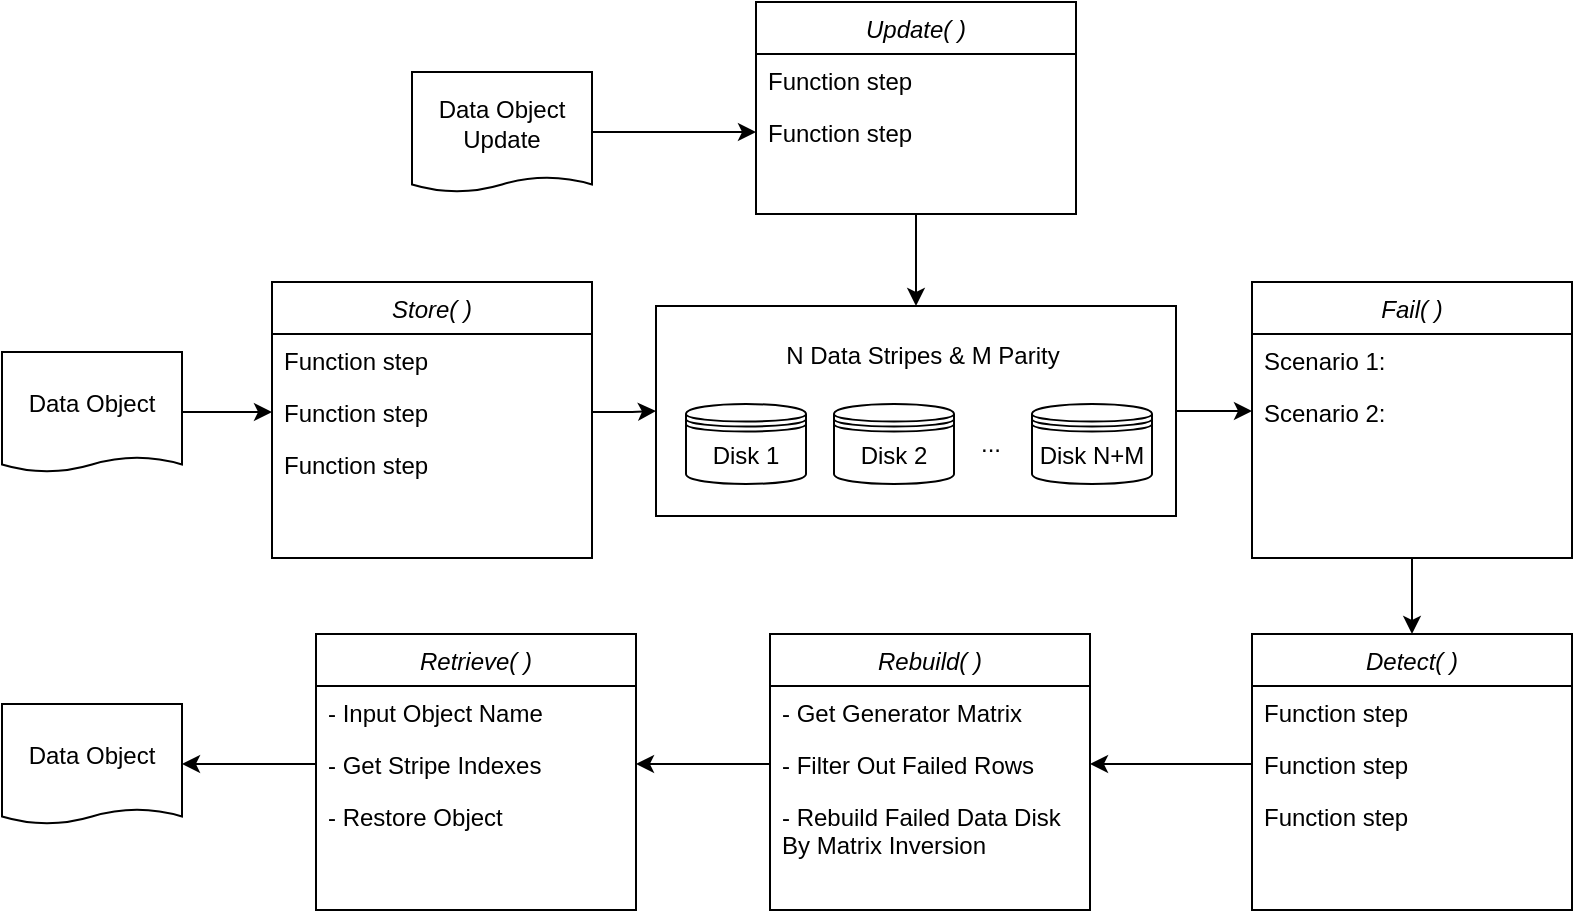 <mxfile version="20.5.3" type="device"><diagram id="C5RBs43oDa-KdzZeNtuy" name="Page-1"><mxGraphModel dx="2115" dy="504" grid="1" gridSize="10" guides="1" tooltips="1" connect="1" arrows="1" fold="1" page="1" pageScale="1" pageWidth="1169" pageHeight="827" math="0" shadow="0"><root><mxCell id="WIyWlLk6GJQsqaUBKTNV-0"/><mxCell id="WIyWlLk6GJQsqaUBKTNV-1" parent="WIyWlLk6GJQsqaUBKTNV-0"/><mxCell id="-LyPutmmNa8LP4e_rsO3-34" style="edgeStyle=orthogonalEdgeStyle;rounded=0;orthogonalLoop=1;jettySize=auto;html=1;exitX=1;exitY=0.5;exitDx=0;exitDy=0;entryX=0;entryY=0.5;entryDx=0;entryDy=0;" parent="WIyWlLk6GJQsqaUBKTNV-1" source="-LyPutmmNa8LP4e_rsO3-9" target="-LyPutmmNa8LP4e_rsO3-26" edge="1"><mxGeometry relative="1" as="geometry"/></mxCell><mxCell id="-LyPutmmNa8LP4e_rsO3-9" value="" style="rounded=0;whiteSpace=wrap;html=1;" parent="WIyWlLk6GJQsqaUBKTNV-1" vertex="1"><mxGeometry x="-673" y="242" width="260" height="105" as="geometry"/></mxCell><mxCell id="-LyPutmmNa8LP4e_rsO3-0" value="Disk 1" style="shape=datastore;whiteSpace=wrap;html=1;rounded=0;" parent="WIyWlLk6GJQsqaUBKTNV-1" vertex="1"><mxGeometry x="-658" y="291" width="60" height="40" as="geometry"/></mxCell><mxCell id="-LyPutmmNa8LP4e_rsO3-1" value="Store( )" style="swimlane;fontStyle=2;align=center;verticalAlign=top;childLayout=stackLayout;horizontal=1;startSize=26;horizontalStack=0;resizeParent=1;resizeLast=0;collapsible=1;marginBottom=0;rounded=0;shadow=0;strokeWidth=1;" parent="WIyWlLk6GJQsqaUBKTNV-1" vertex="1"><mxGeometry x="-865" y="230" width="160" height="138" as="geometry"><mxRectangle x="230" y="140" width="160" height="26" as="alternateBounds"/></mxGeometry></mxCell><mxCell id="-LyPutmmNa8LP4e_rsO3-2" value="Function step" style="text;align=left;verticalAlign=top;spacingLeft=4;spacingRight=4;overflow=hidden;rotatable=0;points=[[0,0.5],[1,0.5]];portConstraint=eastwest;rounded=0;" parent="-LyPutmmNa8LP4e_rsO3-1" vertex="1"><mxGeometry y="26" width="160" height="26" as="geometry"/></mxCell><mxCell id="-LyPutmmNa8LP4e_rsO3-3" value="Function step" style="text;align=left;verticalAlign=top;spacingLeft=4;spacingRight=4;overflow=hidden;rotatable=0;points=[[0,0.5],[1,0.5]];portConstraint=eastwest;rounded=0;shadow=0;html=0;" parent="-LyPutmmNa8LP4e_rsO3-1" vertex="1"><mxGeometry y="52" width="160" height="26" as="geometry"/></mxCell><mxCell id="-LyPutmmNa8LP4e_rsO3-4" value="Function step" style="text;align=left;verticalAlign=top;spacingLeft=4;spacingRight=4;overflow=hidden;rotatable=0;points=[[0,0.5],[1,0.5]];portConstraint=eastwest;rounded=0;shadow=0;html=0;" parent="-LyPutmmNa8LP4e_rsO3-1" vertex="1"><mxGeometry y="78" width="160" height="26" as="geometry"/></mxCell><mxCell id="-LyPutmmNa8LP4e_rsO3-16" style="edgeStyle=orthogonalEdgeStyle;rounded=0;orthogonalLoop=1;jettySize=auto;html=1;exitX=1;exitY=0.5;exitDx=0;exitDy=0;entryX=0;entryY=0.5;entryDx=0;entryDy=0;" parent="WIyWlLk6GJQsqaUBKTNV-1" source="-LyPutmmNa8LP4e_rsO3-12" target="-LyPutmmNa8LP4e_rsO3-3" edge="1"><mxGeometry relative="1" as="geometry"/></mxCell><mxCell id="-LyPutmmNa8LP4e_rsO3-12" value="Data Object" style="shape=document;whiteSpace=wrap;html=1;boundedLbl=1;size=0.125;" parent="WIyWlLk6GJQsqaUBKTNV-1" vertex="1"><mxGeometry x="-1000" y="265" width="90" height="60" as="geometry"/></mxCell><mxCell id="-LyPutmmNa8LP4e_rsO3-17" value="Disk 2" style="shape=datastore;whiteSpace=wrap;html=1;rounded=0;" parent="WIyWlLk6GJQsqaUBKTNV-1" vertex="1"><mxGeometry x="-584" y="291" width="60" height="40" as="geometry"/></mxCell><mxCell id="-LyPutmmNa8LP4e_rsO3-18" value="Disk N+M" style="shape=datastore;whiteSpace=wrap;html=1;rounded=0;" parent="WIyWlLk6GJQsqaUBKTNV-1" vertex="1"><mxGeometry x="-485" y="291" width="60" height="40" as="geometry"/></mxCell><mxCell id="-LyPutmmNa8LP4e_rsO3-21" value="..." style="text;html=1;resizable=0;autosize=1;align=center;verticalAlign=middle;points=[];fillColor=none;strokeColor=none;rounded=0;" parent="WIyWlLk6GJQsqaUBKTNV-1" vertex="1"><mxGeometry x="-521" y="296" width="30" height="30" as="geometry"/></mxCell><mxCell id="-LyPutmmNa8LP4e_rsO3-22" value="N Data Stripes&amp;nbsp;&amp;amp; M Parity" style="text;html=1;resizable=0;autosize=1;align=center;verticalAlign=middle;points=[];fillColor=none;strokeColor=none;rounded=0;" parent="WIyWlLk6GJQsqaUBKTNV-1" vertex="1"><mxGeometry x="-620" y="252" width="160" height="30" as="geometry"/></mxCell><mxCell id="-LyPutmmNa8LP4e_rsO3-23" style="edgeStyle=orthogonalEdgeStyle;rounded=0;orthogonalLoop=1;jettySize=auto;html=1;exitX=1;exitY=0.5;exitDx=0;exitDy=0;" parent="WIyWlLk6GJQsqaUBKTNV-1" source="-LyPutmmNa8LP4e_rsO3-3" target="-LyPutmmNa8LP4e_rsO3-9" edge="1"><mxGeometry relative="1" as="geometry"/></mxCell><mxCell id="-LyPutmmNa8LP4e_rsO3-24" value="Fail( )" style="swimlane;fontStyle=2;align=center;verticalAlign=top;childLayout=stackLayout;horizontal=1;startSize=26;horizontalStack=0;resizeParent=1;resizeLast=0;collapsible=1;marginBottom=0;rounded=0;shadow=0;strokeWidth=1;" parent="WIyWlLk6GJQsqaUBKTNV-1" vertex="1"><mxGeometry x="-375" y="230" width="160" height="138" as="geometry"><mxRectangle x="230" y="140" width="160" height="26" as="alternateBounds"/></mxGeometry></mxCell><mxCell id="-LyPutmmNa8LP4e_rsO3-25" value="Scenario 1: " style="text;align=left;verticalAlign=top;spacingLeft=4;spacingRight=4;overflow=hidden;rotatable=0;points=[[0,0.5],[1,0.5]];portConstraint=eastwest;rounded=0;" parent="-LyPutmmNa8LP4e_rsO3-24" vertex="1"><mxGeometry y="26" width="160" height="26" as="geometry"/></mxCell><mxCell id="-LyPutmmNa8LP4e_rsO3-26" value="Scenario 2:" style="text;align=left;verticalAlign=top;spacingLeft=4;spacingRight=4;overflow=hidden;rotatable=0;points=[[0,0.5],[1,0.5]];portConstraint=eastwest;rounded=0;shadow=0;html=0;" parent="-LyPutmmNa8LP4e_rsO3-24" vertex="1"><mxGeometry y="52" width="160" height="26" as="geometry"/></mxCell><mxCell id="-LyPutmmNa8LP4e_rsO3-28" value="Rebuild( )" style="swimlane;fontStyle=2;align=center;verticalAlign=top;childLayout=stackLayout;horizontal=1;startSize=26;horizontalStack=0;resizeParent=1;resizeLast=0;collapsible=1;marginBottom=0;rounded=0;shadow=0;strokeWidth=1;" parent="WIyWlLk6GJQsqaUBKTNV-1" vertex="1"><mxGeometry x="-616" y="406" width="160" height="138" as="geometry"><mxRectangle x="230" y="140" width="160" height="26" as="alternateBounds"/></mxGeometry></mxCell><mxCell id="-LyPutmmNa8LP4e_rsO3-29" value="- Get Generator Matrix " style="text;align=left;verticalAlign=top;spacingLeft=4;spacingRight=4;overflow=hidden;rotatable=0;points=[[0,0.5],[1,0.5]];portConstraint=eastwest;rounded=0;" parent="-LyPutmmNa8LP4e_rsO3-28" vertex="1"><mxGeometry y="26" width="160" height="26" as="geometry"/></mxCell><mxCell id="-LyPutmmNa8LP4e_rsO3-30" value="- Filter Out Failed Rows" style="text;align=left;verticalAlign=top;spacingLeft=4;spacingRight=4;overflow=hidden;rotatable=0;points=[[0,0.5],[1,0.5]];portConstraint=eastwest;rounded=0;shadow=0;html=0;" parent="-LyPutmmNa8LP4e_rsO3-28" vertex="1"><mxGeometry y="52" width="160" height="26" as="geometry"/></mxCell><mxCell id="-LyPutmmNa8LP4e_rsO3-31" value="- Rebuild Failed Data Disk By Matrix Inversion" style="text;align=left;verticalAlign=top;spacingLeft=4;spacingRight=4;overflow=hidden;rotatable=0;points=[[0,0.5],[1,0.5]];portConstraint=eastwest;rounded=0;shadow=0;whiteSpace=wrap;" parent="-LyPutmmNa8LP4e_rsO3-28" vertex="1"><mxGeometry y="78" width="160" height="42" as="geometry"/></mxCell><mxCell id="-LyPutmmNa8LP4e_rsO3-35" value="Detect( )" style="swimlane;fontStyle=2;align=center;verticalAlign=top;childLayout=stackLayout;horizontal=1;startSize=26;horizontalStack=0;resizeParent=1;resizeLast=0;collapsible=1;marginBottom=0;rounded=0;shadow=0;strokeWidth=1;" parent="WIyWlLk6GJQsqaUBKTNV-1" vertex="1"><mxGeometry x="-375" y="406" width="160" height="138" as="geometry"><mxRectangle x="230" y="140" width="160" height="26" as="alternateBounds"/></mxGeometry></mxCell><mxCell id="-LyPutmmNa8LP4e_rsO3-36" value="Function step" style="text;align=left;verticalAlign=top;spacingLeft=4;spacingRight=4;overflow=hidden;rotatable=0;points=[[0,0.5],[1,0.5]];portConstraint=eastwest;rounded=0;" parent="-LyPutmmNa8LP4e_rsO3-35" vertex="1"><mxGeometry y="26" width="160" height="26" as="geometry"/></mxCell><mxCell id="-LyPutmmNa8LP4e_rsO3-37" value="Function step" style="text;align=left;verticalAlign=top;spacingLeft=4;spacingRight=4;overflow=hidden;rotatable=0;points=[[0,0.5],[1,0.5]];portConstraint=eastwest;rounded=0;shadow=0;html=0;" parent="-LyPutmmNa8LP4e_rsO3-35" vertex="1"><mxGeometry y="52" width="160" height="26" as="geometry"/></mxCell><mxCell id="-LyPutmmNa8LP4e_rsO3-38" value="Function step" style="text;align=left;verticalAlign=top;spacingLeft=4;spacingRight=4;overflow=hidden;rotatable=0;points=[[0,0.5],[1,0.5]];portConstraint=eastwest;rounded=0;shadow=0;html=0;" parent="-LyPutmmNa8LP4e_rsO3-35" vertex="1"><mxGeometry y="78" width="160" height="26" as="geometry"/></mxCell><mxCell id="-LyPutmmNa8LP4e_rsO3-41" style="edgeStyle=orthogonalEdgeStyle;rounded=0;orthogonalLoop=1;jettySize=auto;html=1;exitX=0.5;exitY=1;exitDx=0;exitDy=0;entryX=0.5;entryY=0;entryDx=0;entryDy=0;" parent="WIyWlLk6GJQsqaUBKTNV-1" source="-LyPutmmNa8LP4e_rsO3-24" target="-LyPutmmNa8LP4e_rsO3-35" edge="1"><mxGeometry relative="1" as="geometry"><mxPoint x="-403" y="304.5" as="sourcePoint"/><mxPoint x="-365" y="305" as="targetPoint"/></mxGeometry></mxCell><mxCell id="-LyPutmmNa8LP4e_rsO3-42" style="edgeStyle=orthogonalEdgeStyle;rounded=0;orthogonalLoop=1;jettySize=auto;html=1;exitX=0;exitY=0.5;exitDx=0;exitDy=0;entryX=1;entryY=0.5;entryDx=0;entryDy=0;" parent="WIyWlLk6GJQsqaUBKTNV-1" source="-LyPutmmNa8LP4e_rsO3-37" target="-LyPutmmNa8LP4e_rsO3-30" edge="1"><mxGeometry relative="1" as="geometry"><mxPoint x="-403" y="290.5" as="sourcePoint"/><mxPoint x="-365" y="291" as="targetPoint"/></mxGeometry></mxCell><mxCell id="-LyPutmmNa8LP4e_rsO3-43" value="Retrieve( )" style="swimlane;fontStyle=2;align=center;verticalAlign=top;childLayout=stackLayout;horizontal=1;startSize=26;horizontalStack=0;resizeParent=1;resizeLast=0;collapsible=1;marginBottom=0;rounded=0;shadow=0;strokeWidth=1;" parent="WIyWlLk6GJQsqaUBKTNV-1" vertex="1"><mxGeometry x="-843" y="406" width="160" height="138" as="geometry"><mxRectangle x="230" y="140" width="160" height="26" as="alternateBounds"/></mxGeometry></mxCell><mxCell id="-LyPutmmNa8LP4e_rsO3-44" value="- Input Object Name" style="text;align=left;verticalAlign=top;spacingLeft=4;spacingRight=4;overflow=hidden;rotatable=0;points=[[0,0.5],[1,0.5]];portConstraint=eastwest;rounded=0;" parent="-LyPutmmNa8LP4e_rsO3-43" vertex="1"><mxGeometry y="26" width="160" height="26" as="geometry"/></mxCell><mxCell id="-LyPutmmNa8LP4e_rsO3-45" value="- Get Stripe Indexes" style="text;align=left;verticalAlign=top;spacingLeft=4;spacingRight=4;overflow=hidden;rotatable=0;points=[[0,0.5],[1,0.5]];portConstraint=eastwest;rounded=0;shadow=0;html=0;" parent="-LyPutmmNa8LP4e_rsO3-43" vertex="1"><mxGeometry y="52" width="160" height="26" as="geometry"/></mxCell><mxCell id="-LyPutmmNa8LP4e_rsO3-46" value="- Restore Object" style="text;align=left;verticalAlign=top;spacingLeft=4;spacingRight=4;overflow=hidden;rotatable=0;points=[[0,0.5],[1,0.5]];portConstraint=eastwest;rounded=0;shadow=0;html=0;" parent="-LyPutmmNa8LP4e_rsO3-43" vertex="1"><mxGeometry y="78" width="160" height="26" as="geometry"/></mxCell><mxCell id="-LyPutmmNa8LP4e_rsO3-49" style="edgeStyle=orthogonalEdgeStyle;rounded=0;orthogonalLoop=1;jettySize=auto;html=1;exitX=0;exitY=0.5;exitDx=0;exitDy=0;entryX=1;entryY=0.5;entryDx=0;entryDy=0;" parent="WIyWlLk6GJQsqaUBKTNV-1" source="-LyPutmmNa8LP4e_rsO3-30" target="-LyPutmmNa8LP4e_rsO3-45" edge="1"><mxGeometry relative="1" as="geometry"><mxPoint x="-365" y="481" as="sourcePoint"/><mxPoint x="-414" y="481" as="targetPoint"/></mxGeometry></mxCell><mxCell id="-LyPutmmNa8LP4e_rsO3-50" value="Data Object" style="shape=document;whiteSpace=wrap;html=1;boundedLbl=1;size=0.125;" parent="WIyWlLk6GJQsqaUBKTNV-1" vertex="1"><mxGeometry x="-1000" y="441" width="90" height="60" as="geometry"/></mxCell><mxCell id="-LyPutmmNa8LP4e_rsO3-51" style="edgeStyle=orthogonalEdgeStyle;rounded=0;orthogonalLoop=1;jettySize=auto;html=1;exitX=0;exitY=0.5;exitDx=0;exitDy=0;entryX=1;entryY=0.5;entryDx=0;entryDy=0;" parent="WIyWlLk6GJQsqaUBKTNV-1" source="-LyPutmmNa8LP4e_rsO3-45" target="-LyPutmmNa8LP4e_rsO3-50" edge="1"><mxGeometry relative="1" as="geometry"><mxPoint x="-900" y="291" as="sourcePoint"/><mxPoint x="-855" y="291" as="targetPoint"/></mxGeometry></mxCell><mxCell id="G-Y1WmibotUhrBUk2AjM-0" value="Data Object Update" style="shape=document;whiteSpace=wrap;html=1;boundedLbl=1;size=0.125;" parent="WIyWlLk6GJQsqaUBKTNV-1" vertex="1"><mxGeometry x="-795" y="125" width="90" height="60" as="geometry"/></mxCell><mxCell id="G-Y1WmibotUhrBUk2AjM-1" value="Update( )" style="swimlane;fontStyle=2;align=center;verticalAlign=top;childLayout=stackLayout;horizontal=1;startSize=26;horizontalStack=0;resizeParent=1;resizeLast=0;collapsible=1;marginBottom=0;rounded=0;shadow=0;strokeWidth=1;" parent="WIyWlLk6GJQsqaUBKTNV-1" vertex="1"><mxGeometry x="-623" y="90" width="160" height="106" as="geometry"><mxRectangle x="230" y="140" width="160" height="26" as="alternateBounds"/></mxGeometry></mxCell><mxCell id="G-Y1WmibotUhrBUk2AjM-2" value="Function step" style="text;align=left;verticalAlign=top;spacingLeft=4;spacingRight=4;overflow=hidden;rotatable=0;points=[[0,0.5],[1,0.5]];portConstraint=eastwest;rounded=0;" parent="G-Y1WmibotUhrBUk2AjM-1" vertex="1"><mxGeometry y="26" width="160" height="26" as="geometry"/></mxCell><mxCell id="G-Y1WmibotUhrBUk2AjM-3" value="Function step" style="text;align=left;verticalAlign=top;spacingLeft=4;spacingRight=4;overflow=hidden;rotatable=0;points=[[0,0.5],[1,0.5]];portConstraint=eastwest;rounded=0;shadow=0;html=0;" parent="G-Y1WmibotUhrBUk2AjM-1" vertex="1"><mxGeometry y="52" width="160" height="26" as="geometry"/></mxCell><mxCell id="G-Y1WmibotUhrBUk2AjM-5" style="edgeStyle=orthogonalEdgeStyle;rounded=0;orthogonalLoop=1;jettySize=auto;html=1;exitX=1;exitY=0.5;exitDx=0;exitDy=0;entryX=0;entryY=0.5;entryDx=0;entryDy=0;" parent="WIyWlLk6GJQsqaUBKTNV-1" source="G-Y1WmibotUhrBUk2AjM-0" target="G-Y1WmibotUhrBUk2AjM-3" edge="1"><mxGeometry relative="1" as="geometry"><mxPoint x="-684" y="301" as="sourcePoint"/><mxPoint x="-652" y="300.5" as="targetPoint"/></mxGeometry></mxCell><mxCell id="G-Y1WmibotUhrBUk2AjM-6" style="edgeStyle=orthogonalEdgeStyle;rounded=0;orthogonalLoop=1;jettySize=auto;html=1;exitX=0.5;exitY=1;exitDx=0;exitDy=0;entryX=0.5;entryY=0;entryDx=0;entryDy=0;" parent="WIyWlLk6GJQsqaUBKTNV-1" source="G-Y1WmibotUhrBUk2AjM-1" target="-LyPutmmNa8LP4e_rsO3-9" edge="1"><mxGeometry relative="1" as="geometry"><mxPoint x="-703" y="165" as="sourcePoint"/><mxPoint x="-624" y="165" as="targetPoint"/></mxGeometry></mxCell></root></mxGraphModel></diagram></mxfile>